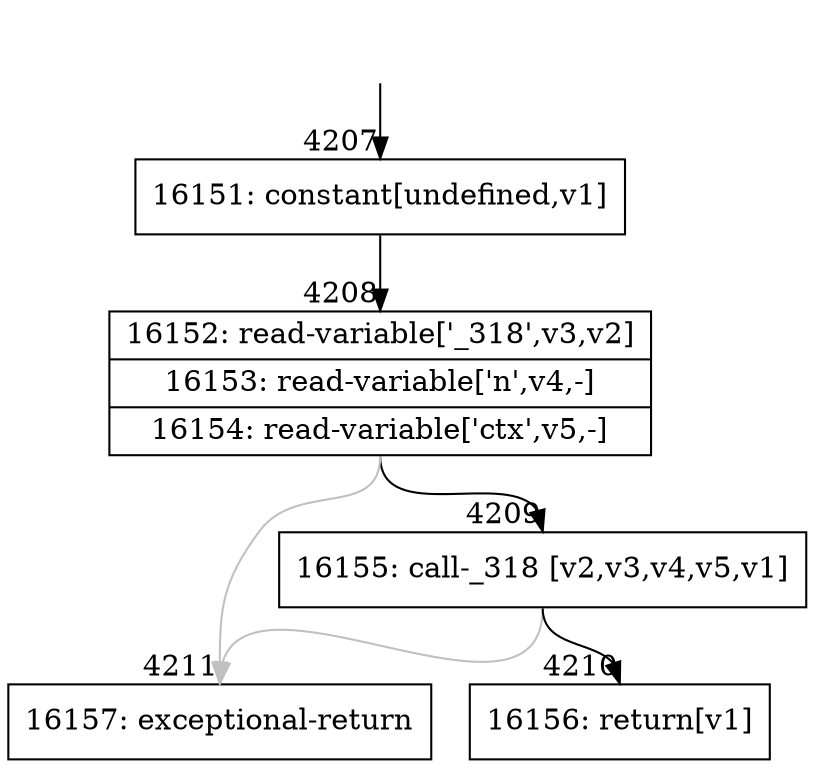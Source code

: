 digraph {
rankdir="TD"
BB_entry321[shape=none,label=""];
BB_entry321 -> BB4207 [tailport=s, headport=n, headlabel="    4207"]
BB4207 [shape=record label="{16151: constant[undefined,v1]}" ] 
BB4207 -> BB4208 [tailport=s, headport=n, headlabel="      4208"]
BB4208 [shape=record label="{16152: read-variable['_318',v3,v2]|16153: read-variable['n',v4,-]|16154: read-variable['ctx',v5,-]}" ] 
BB4208 -> BB4209 [tailport=s, headport=n, headlabel="      4209"]
BB4208 -> BB4211 [tailport=s, headport=n, color=gray, headlabel="      4211"]
BB4209 [shape=record label="{16155: call-_318 [v2,v3,v4,v5,v1]}" ] 
BB4209 -> BB4210 [tailport=s, headport=n, headlabel="      4210"]
BB4209 -> BB4211 [tailport=s, headport=n, color=gray]
BB4210 [shape=record label="{16156: return[v1]}" ] 
BB4211 [shape=record label="{16157: exceptional-return}" ] 
//#$~ 2912
}
